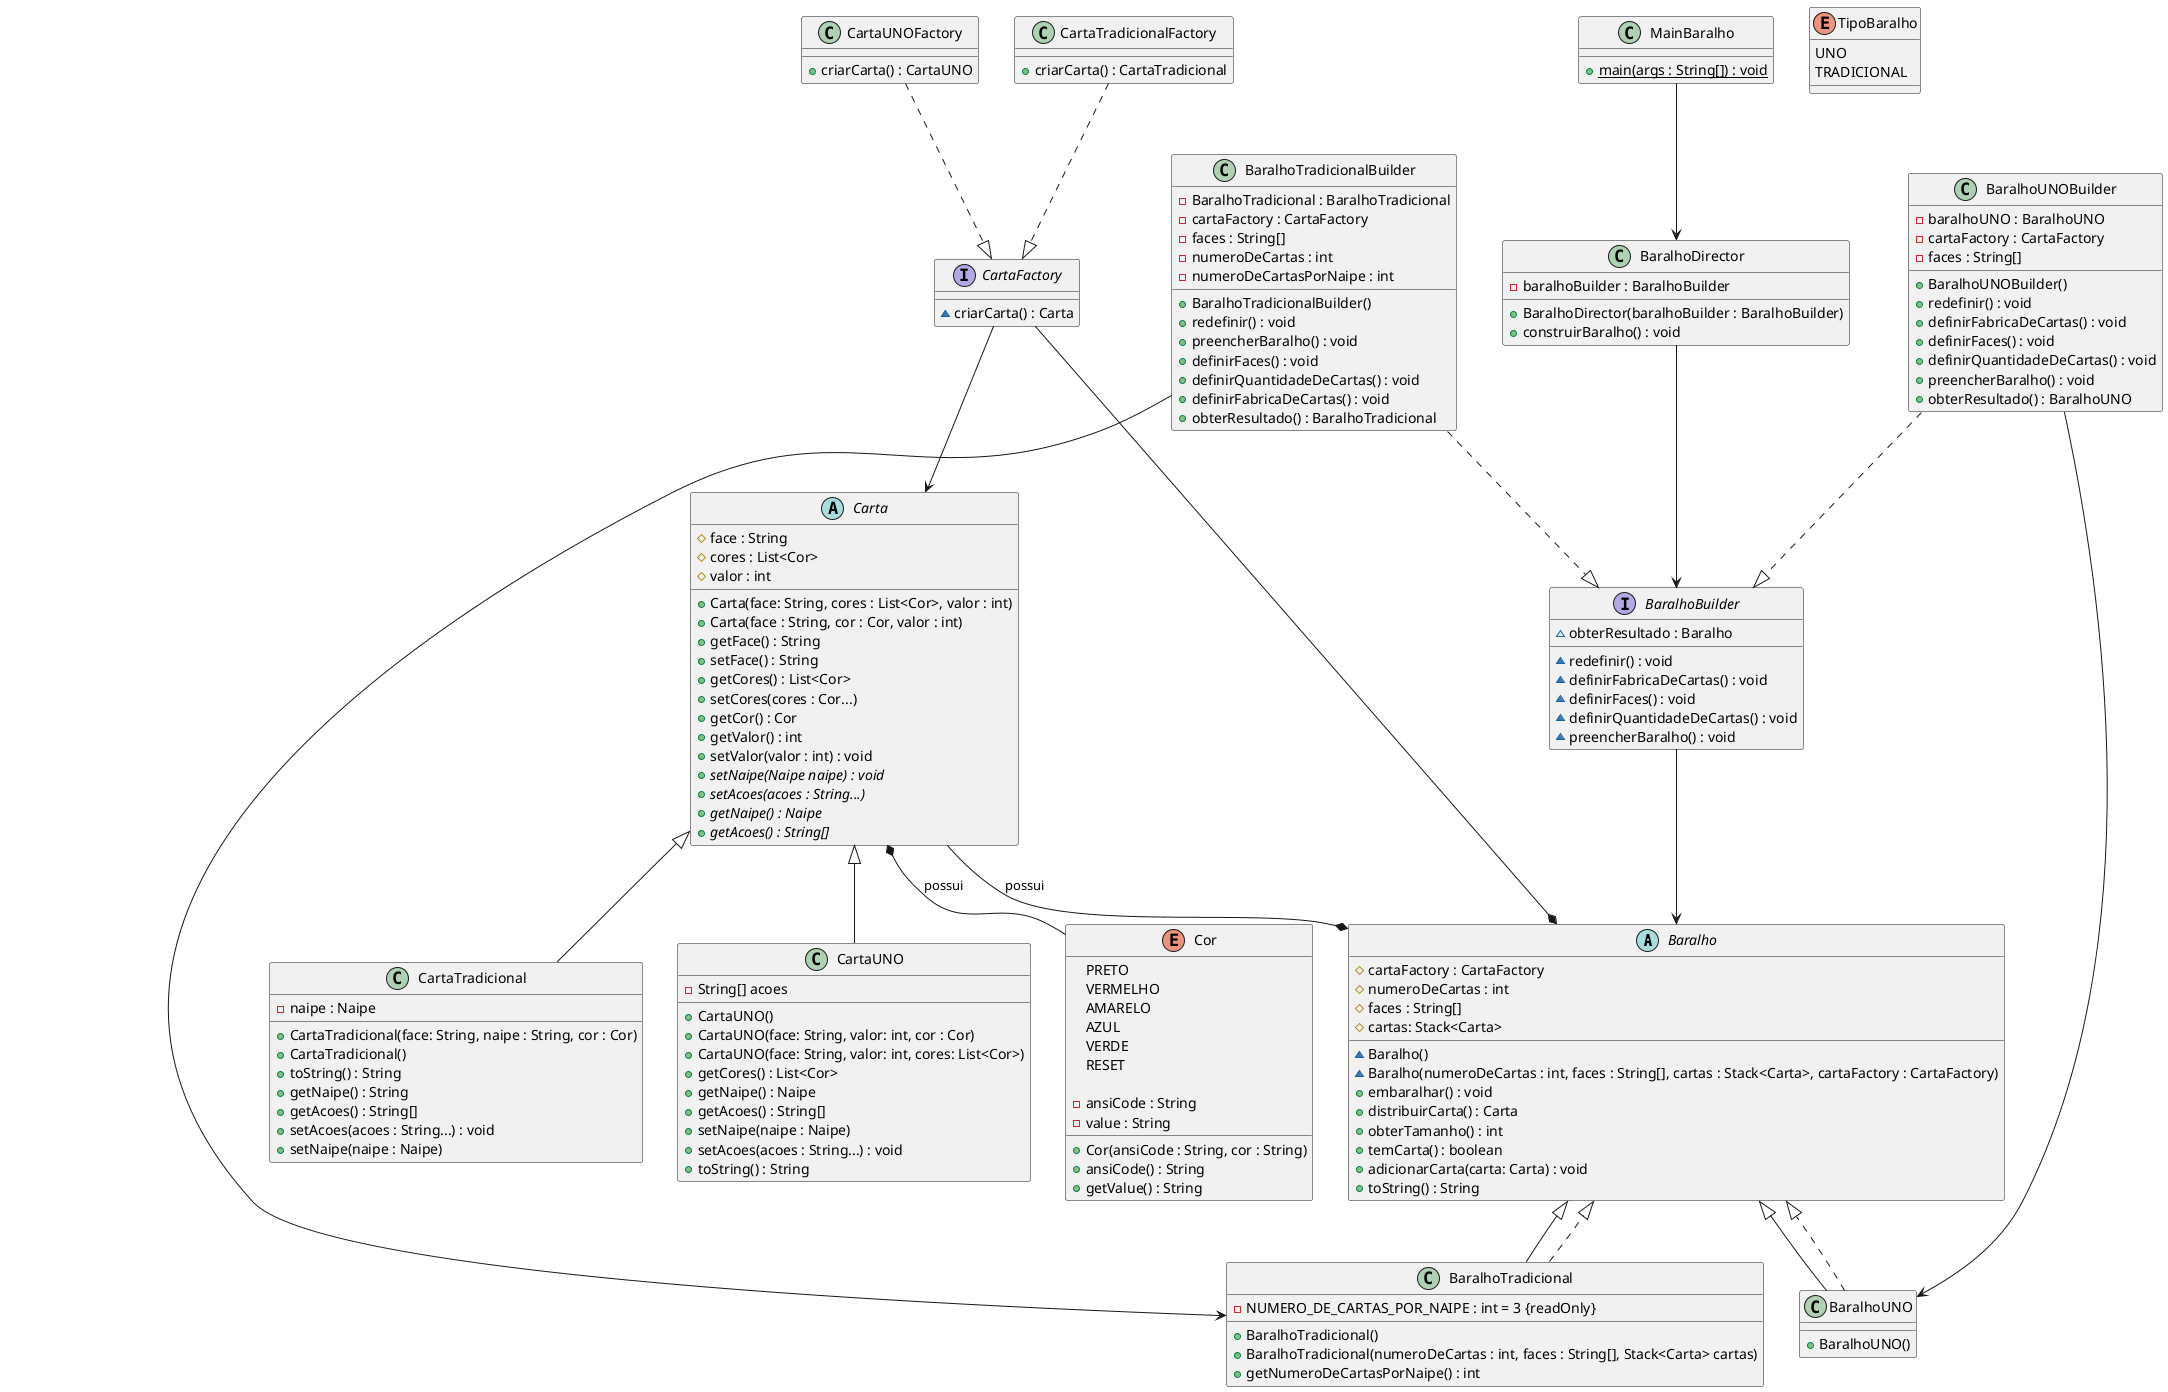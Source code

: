 @startuml diagrama_com_factory

'--------------------- Classes Baralho ---------------------
abstract class Baralho {
    # cartaFactory : CartaFactory
    # numeroDeCartas : int
    # faces : String[]
    # cartas: Stack<Carta>

    ~ Baralho()
    ~ Baralho(numeroDeCartas : int, faces : String[], cartas : Stack<Carta>, cartaFactory : CartaFactory)
    + embaralhar() : void
    + distribuirCarta() : Carta
    + obterTamanho() : int
    + temCarta() : boolean
    + adicionarCarta(carta: Carta) : void
    + toString() : String
}

' extends Baralho
class BaralhoTradicional extends Baralho {
    - NUMERO_DE_CARTAS_POR_NAIPE : int = 3 {readOnly}

    + BaralhoTradicional()
    + BaralhoTradicional(numeroDeCartas : int, faces : String[], Stack<Carta> cartas)
    + getNumeroDeCartasPorNaipe() : int
}

' extends Baralho
class BaralhoUNO extends Baralho {
    + BaralhoUNO()
}

'--------------------- Classes Carta ---------------------

abstract class Carta {
    # face : String
    # cores : List<Cor>
    # valor : int

    + Carta(face: String, cores : List<Cor>, valor : int)
    + Carta(face : String, cor : Cor, valor : int)
    + getFace() : String
    + setFace() : String
    + getCores() : List<Cor>
    + setCores(cores : Cor...)
    + getCor() : Cor
    + getValor() : int
    + setValor(valor : int) : void
    + {abstract} setNaipe(Naipe naipe) : void
    + {abstract} setAcoes(acoes : String...)
    + {abstract} getNaipe() : Naipe
    + {abstract} getAcoes() : String[]
}

class CartaTradicional extends Carta {
    - naipe : Naipe

    + CartaTradicional(face: String, naipe : String, cor : Cor)
    + CartaTradicional()
    + toString() : String
    + getNaipe() : String
    + getAcoes() : String[]
    + setAcoes(acoes : String...) : void
    + setNaipe(naipe : Naipe)
}

class CartaUNO extends Carta {
    - String[] acoes

    + CartaUNO()
    + CartaUNO(face: String, valor: int, cor : Cor)
    + CartaUNO(face: String, valor: int, cores: List<Cor>)
    + getCores() : List<Cor>
    + getNaipe() : Naipe
    + getAcoes() : String[]
    + setNaipe(naipe : Naipe)
    + setAcoes(acoes : String...) : void
    + toString() : String
}

enum TipoBaralho {
    UNO
    TRADICIONAL
}

enum Cor {
    PRETO
    VERMELHO
    AMARELO
    AZUL
    VERDE
    RESET

    - ansiCode : String
    - value : String

    + Cor(ansiCode : String, cor : String)
    + ansiCode() : String
    + getValue() : String
}

'--------------------- Builder Pattern ---------------------

interface BaralhoBuilder {
    ~ redefinir() : void
    ~ definirFabricaDeCartas() : void
    ~ definirFaces() : void
    ~ definirQuantidadeDeCartas() : void
    ~ preencherBaralho() : void
    ~ obterResultado : Baralho
}

' implements BaralhoBuilder
class BaralhoTradicionalBuilder {
    - BaralhoTradicional : BaralhoTradicional
    - cartaFactory : CartaFactory
    - faces : String[]
    - numeroDeCartas : int
    - numeroDeCartasPorNaipe : int

    + BaralhoTradicionalBuilder()
    + redefinir() : void
    + preencherBaralho() : void
    + definirFaces() : void
    + definirQuantidadeDeCartas() : void
    + definirFabricaDeCartas() : void
    + obterResultado() : BaralhoTradicional
}

' implements BaralhoBuilder
class BaralhoUNOBuilder {
    - baralhoUNO : BaralhoUNO
    - cartaFactory : CartaFactory
    - faces : String[]

    + BaralhoUNOBuilder()
    + redefinir() : void
    + definirFabricaDeCartas() : void
    + definirFaces() : void
    + definirQuantidadeDeCartas() : void
    + preencherBaralho() : void
    + obterResultado() : BaralhoUNO
}

class BaralhoDirector {
    - baralhoBuilder : BaralhoBuilder

    + BaralhoDirector(baralhoBuilder : BaralhoBuilder)
    + construirBaralho() : void
}

'--------------------- Factory Method ---------------------

interface CartaFactory {
    ~ criarCarta() : Carta
}

' implements CartaFactory
class CartaTradicionalFactory {
    + criarCarta() : CartaTradicional
}

' implements CartaFactory
class CartaUNOFactory {
    + criarCarta() : CartaUNO
}


'--------------------- Cliente ---------------------

class MainBaralho {
    + {static} main(args : String[]) : void
}

'--------------------- Relacionamentos ---------------------

MainBaralho --> BaralhoDirector
BaralhoDirector --> BaralhoBuilder
BaralhoBuilder --> Baralho

BaralhoTradicional ..|> Baralho
BaralhoUNO ..|> Baralho

BaralhoTradicionalBuilder ..|> BaralhoBuilder
BaralhoUNOBuilder ..|> BaralhoBuilder

CartaTradicionalFactory ..|> CartaFactory
CartaUNOFactory ..|> CartaFactory

CartaFactory --> Carta
CartaFactory --* Baralho
Carta --* Baralho : possui
Carta *-- Cor : possui

BaralhoTradicionalBuilder --> BaralhoTradicional
BaralhoUNOBuilder --> BaralhoUNO



@enduml

